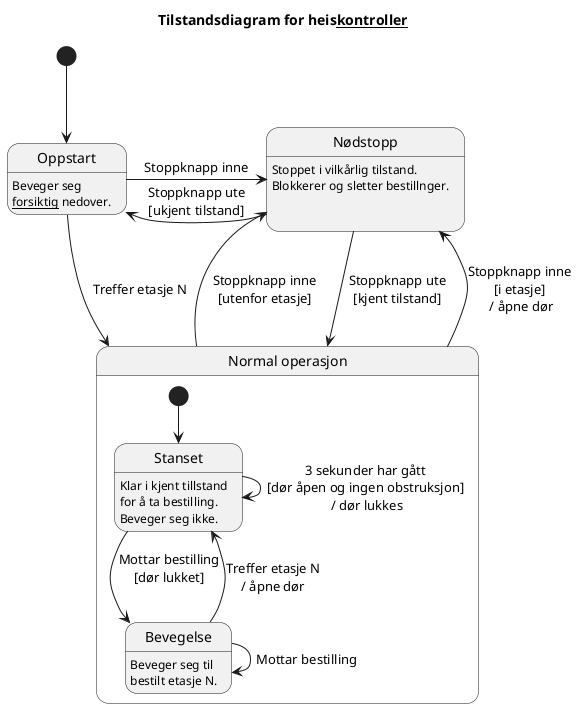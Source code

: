 @startuml heis_tilstandsdiagram
title "Tilstandsdiagram for heis__kontroller__"

state "Normal operasjon" as normal
state "Oppstart" as oppstart
state "Nødstopp" as stoppet
'state "Oppstarts nødstopp" as oppstart_stoppet
'state "Forvirret" as forvirret

state normal {
state "Bevegelse" as bevegelse
state "Stanset" as stanset 
'state "Betjening" as betjening

  [*] -down-> stanset

  stanset -down-> bevegelse: Mottar bestilling\n[dør lukket]\n
'stanset --> stoppet: Stoppknapp trykkes
  stanset --> stanset: 3 sekunder har gått\n[dør åpen og ingen obstruksjon]\n / dør lukkes
  stanset: Klar i kjent tillstand\nfor å ta bestilling.
  stanset: Beveger seg ikke.
  
  bevegelse --> bevegelse: Mottar bestilling
'bevegelse --> stoppet: Stoppknapp trykkes
  bevegelse -up-> stanset: Treffer etasje N\n/ åpne dør
'bevegelse -up-> betjening: Treffer\netasje N
  bevegelse: Beveger seg til\nbestilt etasje N.

'betjening -left-> klar: 3 sekunder har gått\nog ingen obstruksjon
'betjening: Betjener etasje N.
'betjening: Døren er åpen.
  
  normal -up-> stoppet: Stoppknapp inne\n[i etasje]\n / åpne dør
  normal -up-> stoppet: Stoppknapp inne\n[utenfor etasje]
'normal --> forvirret: Treffer\nuforventet\netasje
}

[*] -down-> oppstart

oppstart -down-> normal: Treffer etasje N
oppstart -right-> stoppet: Stoppknapp inne
oppstart: Beveger seg\n__forsiktig__ nedover.

'oppstart_stoppet -left-> oppstart: Stoppknapp\nslippes
'oppstart_stoppet: Stoppet i ukjent tilstand.

stoppet -down-> normal: Stoppknapp ute\n[kjent tilstand]
stoppet -left-> oppstart: Stoppknapp ute\n[ukjent tilstand]
stoppet: Stoppet i vilkårlig tilstand.
stoppet: Blokkerer og sletter bestillnger.
stoppet: 
stoppet:  

@enduml
